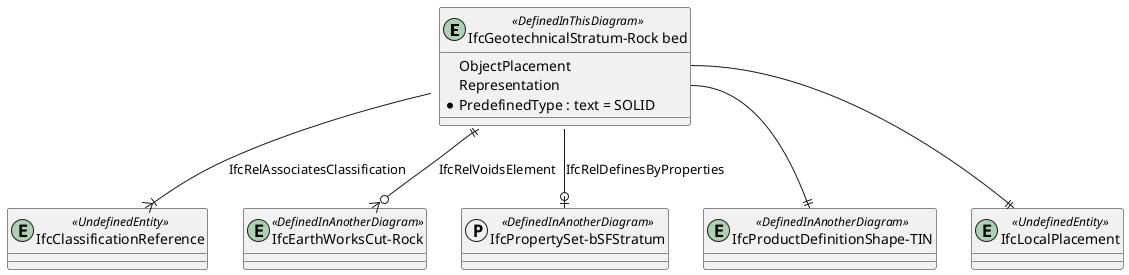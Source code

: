 @startuml 

entity "IfcGeotechnicalStratum-Rock bed" <<DefinedInThisDiagram>>
{
  ObjectPlacement
  Representation
  *PredefinedType : text = SOLID
}

entity IfcLocalPlacement <<UndefinedEntity>>
"IfcGeotechnicalStratum-Rock bed::ObjectPlacement" --|| IfcLocalPlacement

entity "IfcProductDefinitionShape-TIN" <<DefinedInAnotherDiagram>>
"IfcGeotechnicalStratum-Rock bed::Representation" --|| "IfcProductDefinitionShape-TIN"

entity IfcClassificationReference <<UndefinedEntity>>
"IfcGeotechnicalStratum-Rock bed" --|{ IfcClassificationReference : IfcRelAssociatesClassification

entity "IfcEarthWorksCut-Rock" <<DefinedInAnotherDiagram>>
"IfcGeotechnicalStratum-Rock bed" ||--o{ "IfcEarthWorksCut-Rock": IfcRelVoidsElement

protocol "IfcPropertySet-bSFStratum" <<DefinedInAnotherDiagram>>

"IfcGeotechnicalStratum-Rock bed" --o| "IfcPropertySet-bSFStratum" : IfcRelDefinesByProperties


@enduml

